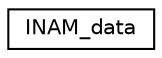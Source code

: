 digraph "Graphical Class Hierarchy"
{
  edge [fontname="Helvetica",fontsize="10",labelfontname="Helvetica",labelfontsize="10"];
  node [fontname="Helvetica",fontsize="10",shape=record];
  rankdir="LR";
  Node0 [label="INAM_data",height=0.2,width=0.4,color="black", fillcolor="white", style="filled",URL="$d6/dbc/structINAM__data.html"];
}
